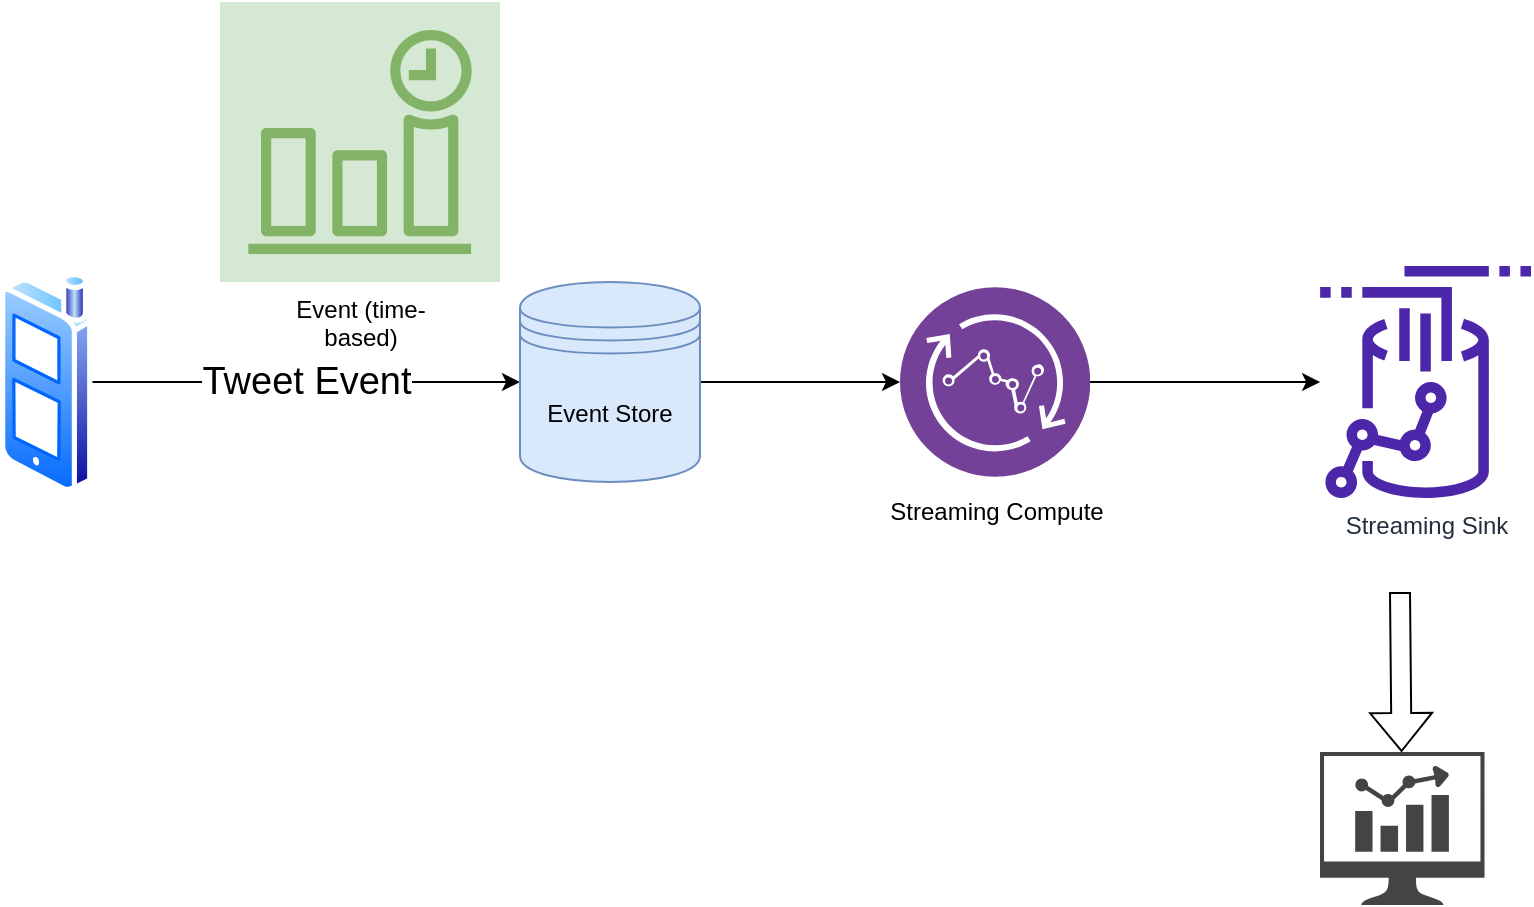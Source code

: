 <mxfile version="21.6.8" type="github" pages="2">
  <diagram name="Page-1" id="4p1Ymj7T8Ep1f70cm9m9">
    <mxGraphModel dx="1882" dy="1774" grid="1" gridSize="10" guides="1" tooltips="1" connect="1" arrows="1" fold="1" page="1" pageScale="1" pageWidth="900" pageHeight="1600" math="0" shadow="0">
      <root>
        <mxCell id="0" />
        <mxCell id="1" parent="0" />
        <mxCell id="JcZlQKITli1iKZEDEi02-3" value="&lt;font style=&quot;font-size: 19px;&quot;&gt;Tweet Event&lt;/font&gt;" style="edgeStyle=orthogonalEdgeStyle;rounded=0;orthogonalLoop=1;jettySize=auto;html=1;exitX=1;exitY=0.5;exitDx=0;exitDy=0;entryX=0;entryY=0.5;entryDx=0;entryDy=0;" edge="1" parent="1" source="JcZlQKITli1iKZEDEi02-1" target="JcZlQKITli1iKZEDEi02-4">
          <mxGeometry relative="1" as="geometry">
            <mxPoint x="300" y="425" as="targetPoint" />
          </mxGeometry>
        </mxCell>
        <mxCell id="JcZlQKITli1iKZEDEi02-1" value="" style="image;aspect=fixed;perimeter=ellipsePerimeter;html=1;align=center;shadow=0;dashed=0;spacingTop=3;image=img/lib/active_directory/cell_phone.svg;" vertex="1" parent="1">
          <mxGeometry x="60" y="370" width="46.2" height="110" as="geometry" />
        </mxCell>
        <mxCell id="JcZlQKITli1iKZEDEi02-7" style="edgeStyle=orthogonalEdgeStyle;rounded=0;orthogonalLoop=1;jettySize=auto;html=1;exitX=1;exitY=0.5;exitDx=0;exitDy=0;entryX=0;entryY=0.5;entryDx=0;entryDy=0;" edge="1" parent="1" source="JcZlQKITli1iKZEDEi02-4" target="JcZlQKITli1iKZEDEi02-8">
          <mxGeometry relative="1" as="geometry">
            <mxPoint x="527.034" y="425.485" as="targetPoint" />
          </mxGeometry>
        </mxCell>
        <mxCell id="JcZlQKITli1iKZEDEi02-4" value="Event Store" style="shape=datastore;whiteSpace=wrap;html=1;fillColor=#dae8fc;strokeColor=#6c8ebf;" vertex="1" parent="1">
          <mxGeometry x="320" y="375" width="90" height="100" as="geometry" />
        </mxCell>
        <mxCell id="JcZlQKITli1iKZEDEi02-5" value="Event (time-&#xa;based)" style="sketch=0;outlineConnect=0;strokeColor=#82b366;fillColor=#d5e8d4;dashed=0;verticalLabelPosition=bottom;verticalAlign=top;align=center;html=1;fontSize=12;fontStyle=0;aspect=fixed;shape=mxgraph.aws4.resourceIcon;resIcon=mxgraph.aws4.event_time_based;" vertex="1" parent="1">
          <mxGeometry x="170" y="235" width="140" height="140" as="geometry" />
        </mxCell>
        <mxCell id="JcZlQKITli1iKZEDEi02-10" style="edgeStyle=orthogonalEdgeStyle;rounded=0;orthogonalLoop=1;jettySize=auto;html=1;exitX=1;exitY=0.5;exitDx=0;exitDy=0;" edge="1" parent="1" source="JcZlQKITli1iKZEDEi02-8" target="JcZlQKITli1iKZEDEi02-9">
          <mxGeometry relative="1" as="geometry" />
        </mxCell>
        <mxCell id="JcZlQKITli1iKZEDEi02-8" value="&lt;font color=&quot;#000000&quot;&gt;Streaming Compute&lt;/font&gt;" style="image;aspect=fixed;perimeter=ellipsePerimeter;html=1;align=center;shadow=0;dashed=0;fontColor=#4277BB;labelBackgroundColor=default;fontSize=12;spacingTop=3;image=img/lib/ibm/analytics/streaming_computing.svg;" vertex="1" parent="1">
          <mxGeometry x="510" y="377.5" width="95" height="95" as="geometry" />
        </mxCell>
        <mxCell id="JcZlQKITli1iKZEDEi02-9" value="Streaming Sink" style="sketch=0;outlineConnect=0;fontColor=#232F3E;gradientColor=none;fillColor=#4D27AA;strokeColor=none;dashed=0;verticalLabelPosition=bottom;verticalAlign=top;align=center;html=1;fontSize=12;fontStyle=0;aspect=fixed;pointerEvents=1;shape=mxgraph.aws4.redshift_streaming_ingestion;" vertex="1" parent="1">
          <mxGeometry x="720" y="367" width="105.57" height="115.99" as="geometry" />
        </mxCell>
        <mxCell id="JcZlQKITli1iKZEDEi02-11" value="" style="sketch=0;pointerEvents=1;shadow=0;dashed=0;html=1;strokeColor=none;fillColor=#434445;aspect=fixed;labelPosition=center;verticalLabelPosition=bottom;verticalAlign=top;align=center;outlineConnect=0;shape=mxgraph.vvd.nsx_dashboard;" vertex="1" parent="1">
          <mxGeometry x="720" y="610" width="82.26" height="76.5" as="geometry" />
        </mxCell>
        <mxCell id="JcZlQKITli1iKZEDEi02-12" value="" style="shape=flexArrow;endArrow=classic;html=1;rounded=0;" edge="1" parent="1" target="JcZlQKITli1iKZEDEi02-11">
          <mxGeometry width="50" height="50" relative="1" as="geometry">
            <mxPoint x="760" y="530" as="sourcePoint" />
            <mxPoint x="880" y="500" as="targetPoint" />
          </mxGeometry>
        </mxCell>
      </root>
    </mxGraphModel>
  </diagram>
  <diagram id="0aZW0GiKZ8fIVo-I0e9L" name="Page-2">
    <mxGraphModel dx="1882" dy="1774" grid="1" gridSize="10" guides="1" tooltips="1" connect="1" arrows="1" fold="1" page="1" pageScale="1" pageWidth="900" pageHeight="1600" math="0" shadow="0">
      <root>
        <mxCell id="0" />
        <mxCell id="1" parent="0" />
      </root>
    </mxGraphModel>
  </diagram>
</mxfile>
